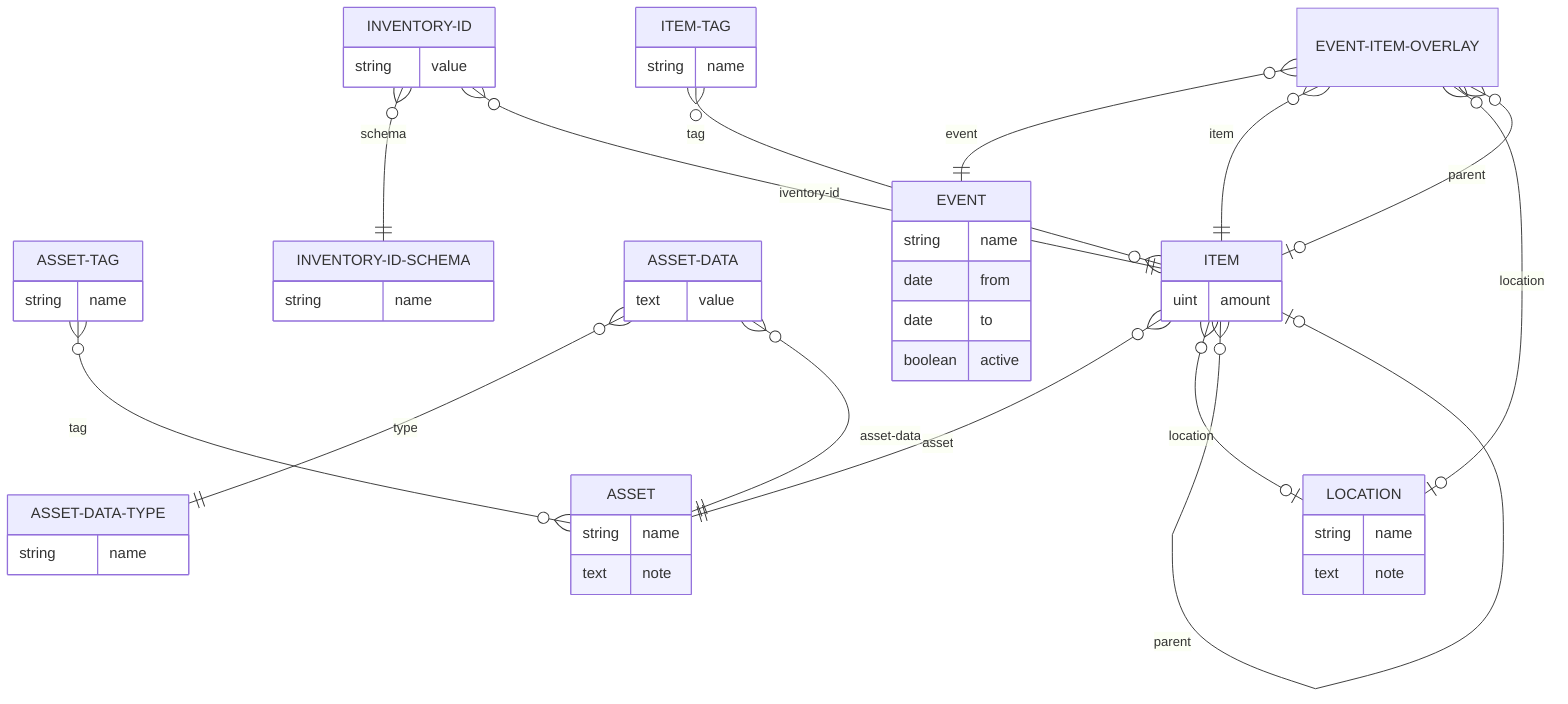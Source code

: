 erDiagram
    LOCATION {
      string name
      text note
    }
    ASSET {
      string name
      text note
    }
    ASSET-TAG {
      string name
    }
    ASSET-TAG }o--o{ ASSET : tag
    ITEM {
      uint amount
    }
    ASSET-DATA-TYPE {
      string name
    }
    ASSET-DATA {
      text value
    }
    ASSET-DATA }o--|| ASSET-DATA-TYPE : type
    ASSET-DATA }o--|| ASSET : asset-data
    ITEM }o--|| ASSET : asset
    ITEM }o--o| LOCATION : location
    ITEM }o--o| ITEM : parent
    ITEM-TAG {
      string name
    }
    ITEM-TAG }o--o{ ITEM : tag
    INVENTORY-ID-SCHEMA {
      string name
    }
    INVENTORY-ID {
      string value
    }
    INVENTORY-ID }o--|| INVENTORY-ID-SCHEMA : schema
    INVENTORY-ID }o--|| ITEM : iventory-id
    EVENT {
      string name
      date from
      date to
      boolean active
    }
    EVENT-ITEM-OVERLAY }o--|| EVENT : event
    EVENT-ITEM-OVERLAY }o--|| ITEM : item
    EVENT-ITEM-OVERLAY }o--o| LOCATION : location
    EVENT-ITEM-OVERLAY }o--o| ITEM : parent